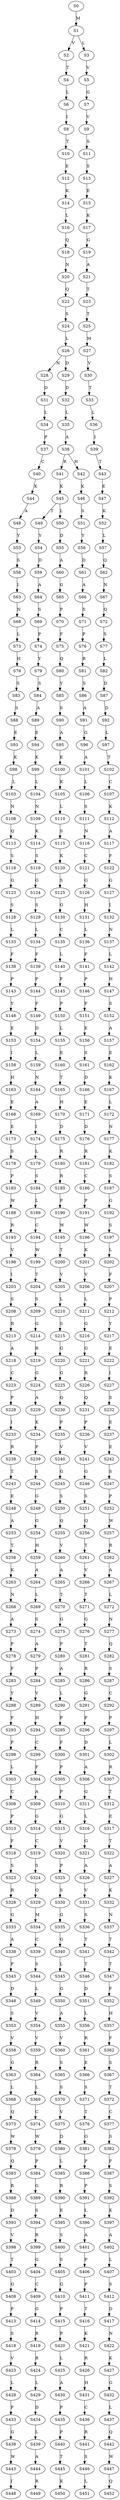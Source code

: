 strict digraph  {
	S0 -> S1 [ label = M ];
	S1 -> S2 [ label = V ];
	S1 -> S3 [ label = L ];
	S2 -> S4 [ label = T ];
	S3 -> S5 [ label = V ];
	S4 -> S6 [ label = L ];
	S5 -> S7 [ label = G ];
	S6 -> S8 [ label = I ];
	S7 -> S9 [ label = V ];
	S8 -> S10 [ label = T ];
	S9 -> S11 [ label = S ];
	S10 -> S12 [ label = E ];
	S11 -> S13 [ label = S ];
	S12 -> S14 [ label = K ];
	S13 -> S15 [ label = E ];
	S14 -> S16 [ label = L ];
	S15 -> S17 [ label = K ];
	S16 -> S18 [ label = Q ];
	S17 -> S19 [ label = G ];
	S18 -> S20 [ label = N ];
	S19 -> S21 [ label = A ];
	S20 -> S22 [ label = Q ];
	S21 -> S23 [ label = T ];
	S22 -> S24 [ label = S ];
	S23 -> S25 [ label = T ];
	S24 -> S26 [ label = L ];
	S25 -> S27 [ label = M ];
	S26 -> S28 [ label = N ];
	S26 -> S29 [ label = D ];
	S27 -> S30 [ label = V ];
	S28 -> S31 [ label = D ];
	S29 -> S32 [ label = D ];
	S30 -> S33 [ label = T ];
	S31 -> S34 [ label = L ];
	S32 -> S35 [ label = L ];
	S33 -> S36 [ label = L ];
	S34 -> S37 [ label = P ];
	S35 -> S38 [ label = A ];
	S36 -> S39 [ label = I ];
	S37 -> S40 [ label = C ];
	S38 -> S41 [ label = R ];
	S38 -> S42 [ label = H ];
	S39 -> S43 [ label = T ];
	S40 -> S44 [ label = K ];
	S41 -> S45 [ label = K ];
	S42 -> S46 [ label = K ];
	S43 -> S47 [ label = E ];
	S44 -> S48 [ label = A ];
	S45 -> S49 [ label = T ];
	S45 -> S50 [ label = L ];
	S46 -> S51 [ label = S ];
	S47 -> S52 [ label = K ];
	S48 -> S53 [ label = Y ];
	S49 -> S54 [ label = Y ];
	S50 -> S55 [ label = D ];
	S51 -> S56 [ label = Y ];
	S52 -> S57 [ label = L ];
	S53 -> S58 [ label = S ];
	S54 -> S59 [ label = D ];
	S55 -> S60 [ label = A ];
	S56 -> S61 [ label = D ];
	S57 -> S62 [ label = Q ];
	S58 -> S63 [ label = I ];
	S59 -> S64 [ label = A ];
	S60 -> S65 [ label = G ];
	S61 -> S66 [ label = A ];
	S62 -> S67 [ label = N ];
	S63 -> S68 [ label = N ];
	S64 -> S69 [ label = S ];
	S65 -> S70 [ label = P ];
	S66 -> S71 [ label = S ];
	S67 -> S72 [ label = Q ];
	S68 -> S73 [ label = L ];
	S69 -> S74 [ label = P ];
	S70 -> S75 [ label = F ];
	S71 -> S76 [ label = P ];
	S72 -> S77 [ label = S ];
	S73 -> S78 [ label = H ];
	S74 -> S79 [ label = Y ];
	S75 -> S80 [ label = Q ];
	S76 -> S81 [ label = R ];
	S77 -> S82 [ label = L ];
	S78 -> S83 [ label = S ];
	S79 -> S84 [ label = S ];
	S80 -> S85 [ label = Y ];
	S81 -> S86 [ label = S ];
	S82 -> S87 [ label = D ];
	S83 -> S88 [ label = S ];
	S84 -> S89 [ label = A ];
	S85 -> S90 [ label = S ];
	S86 -> S91 [ label = A ];
	S87 -> S92 [ label = D ];
	S88 -> S93 [ label = E ];
	S89 -> S94 [ label = E ];
	S90 -> S95 [ label = A ];
	S91 -> S96 [ label = G ];
	S92 -> S97 [ label = L ];
	S93 -> S98 [ label = K ];
	S94 -> S99 [ label = K ];
	S95 -> S100 [ label = E ];
	S96 -> S101 [ label = A ];
	S97 -> S102 [ label = T ];
	S98 -> S103 [ label = L ];
	S99 -> S104 [ label = L ];
	S100 -> S105 [ label = K ];
	S101 -> S106 [ label = L ];
	S102 -> S107 [ label = C ];
	S103 -> S108 [ label = N ];
	S104 -> S109 [ label = N ];
	S105 -> S110 [ label = L ];
	S106 -> S111 [ label = S ];
	S107 -> S112 [ label = K ];
	S108 -> S113 [ label = Q ];
	S109 -> S114 [ label = K ];
	S110 -> S115 [ label = S ];
	S111 -> S116 [ label = N ];
	S112 -> S117 [ label = A ];
	S113 -> S118 [ label = S ];
	S114 -> S119 [ label = S ];
	S115 -> S120 [ label = K ];
	S116 -> S121 [ label = C ];
	S117 -> S122 [ label = F ];
	S118 -> S123 [ label = G ];
	S119 -> S124 [ label = G ];
	S120 -> S125 [ label = S ];
	S121 -> S126 [ label = G ];
	S122 -> S127 [ label = G ];
	S123 -> S128 [ label = S ];
	S124 -> S129 [ label = S ];
	S125 -> S130 [ label = G ];
	S126 -> S131 [ label = H ];
	S127 -> S132 [ label = I ];
	S128 -> S133 [ label = L ];
	S129 -> S134 [ label = L ];
	S130 -> S135 [ label = C ];
	S131 -> S136 [ label = L ];
	S132 -> S137 [ label = N ];
	S133 -> S138 [ label = F ];
	S134 -> S139 [ label = F ];
	S135 -> S140 [ label = L ];
	S136 -> S141 [ label = F ];
	S137 -> S142 [ label = L ];
	S138 -> S143 [ label = P ];
	S139 -> S144 [ label = P ];
	S140 -> S145 [ label = F ];
	S141 -> S146 [ label = P ];
	S142 -> S147 [ label = H ];
	S143 -> S148 [ label = Y ];
	S144 -> S149 [ label = F ];
	S145 -> S150 [ label = P ];
	S146 -> S151 [ label = F ];
	S147 -> S152 [ label = S ];
	S148 -> S153 [ label = E ];
	S149 -> S154 [ label = D ];
	S150 -> S155 [ label = L ];
	S151 -> S156 [ label = E ];
	S152 -> S157 [ label = A ];
	S153 -> S158 [ label = I ];
	S154 -> S159 [ label = L ];
	S155 -> S160 [ label = E ];
	S156 -> S161 [ label = S ];
	S157 -> S162 [ label = E ];
	S158 -> S163 [ label = H ];
	S159 -> S164 [ label = N ];
	S160 -> S165 [ label = T ];
	S161 -> S166 [ label = D ];
	S162 -> S167 [ label = K ];
	S163 -> S168 [ label = E ];
	S164 -> S169 [ label = A ];
	S165 -> S170 [ label = H ];
	S166 -> S171 [ label = E ];
	S167 -> S172 [ label = L ];
	S168 -> S173 [ label = E ];
	S169 -> S174 [ label = I ];
	S170 -> S175 [ label = D ];
	S171 -> S176 [ label = D ];
	S172 -> S177 [ label = N ];
	S173 -> S178 [ label = S ];
	S174 -> S179 [ label = L ];
	S175 -> S180 [ label = R ];
	S176 -> S181 [ label = R ];
	S177 -> S182 [ label = K ];
	S178 -> S183 [ label = P ];
	S179 -> S184 [ label = S ];
	S180 -> S185 [ label = R ];
	S181 -> S186 [ label = C ];
	S182 -> S187 [ label = S ];
	S183 -> S188 [ label = W ];
	S184 -> S189 [ label = L ];
	S185 -> S190 [ label = P ];
	S186 -> S191 [ label = P ];
	S187 -> S192 [ label = G ];
	S188 -> S193 [ label = R ];
	S189 -> S194 [ label = C ];
	S190 -> S195 [ label = W ];
	S191 -> S196 [ label = W ];
	S192 -> S197 [ label = S ];
	S193 -> S198 [ label = V ];
	S194 -> S199 [ label = W ];
	S195 -> S200 [ label = T ];
	S196 -> S201 [ label = K ];
	S197 -> S202 [ label = L ];
	S198 -> S203 [ label = I ];
	S199 -> S204 [ label = T ];
	S200 -> S205 [ label = V ];
	S201 -> S206 [ label = V ];
	S202 -> S207 [ label = F ];
	S203 -> S208 [ label = S ];
	S204 -> S209 [ label = S ];
	S205 -> S210 [ label = L ];
	S206 -> S211 [ label = L ];
	S207 -> S212 [ label = P ];
	S208 -> S213 [ label = R ];
	S209 -> S214 [ label = G ];
	S210 -> S215 [ label = S ];
	S211 -> S216 [ label = G ];
	S212 -> S217 [ label = Y ];
	S213 -> S218 [ label = A ];
	S214 -> S219 [ label = R ];
	S215 -> S220 [ label = G ];
	S216 -> S221 [ label = G ];
	S217 -> S222 [ label = E ];
	S218 -> S223 [ label = C ];
	S219 -> S224 [ label = G ];
	S220 -> S225 [ label = G ];
	S221 -> S226 [ label = R ];
	S222 -> S227 [ label = I ];
	S223 -> S228 [ label = P ];
	S224 -> S229 [ label = A ];
	S225 -> S230 [ label = Q ];
	S226 -> S231 [ label = Q ];
	S227 -> S232 [ label = S ];
	S228 -> S233 [ label = I ];
	S229 -> S234 [ label = K ];
	S230 -> S235 [ label = P ];
	S231 -> S236 [ label = P ];
	S232 -> S237 [ label = E ];
	S233 -> S238 [ label = R ];
	S234 -> S239 [ label = P ];
	S235 -> S240 [ label = V ];
	S236 -> S241 [ label = V ];
	S237 -> S242 [ label = E ];
	S238 -> S243 [ label = T ];
	S239 -> S244 [ label = S ];
	S240 -> S245 [ label = G ];
	S241 -> S246 [ label = G ];
	S242 -> S247 [ label = S ];
	S243 -> S248 [ label = E ];
	S244 -> S249 [ label = G ];
	S245 -> S250 [ label = S ];
	S246 -> S251 [ label = S ];
	S247 -> S252 [ label = P ];
	S248 -> S253 [ label = A ];
	S249 -> S254 [ label = G ];
	S250 -> S255 [ label = Q ];
	S251 -> S256 [ label = Q ];
	S252 -> S257 [ label = W ];
	S253 -> S258 [ label = T ];
	S254 -> S259 [ label = H ];
	S255 -> S260 [ label = V ];
	S256 -> S261 [ label = T ];
	S257 -> S262 [ label = R ];
	S258 -> S263 [ label = K ];
	S259 -> S264 [ label = A ];
	S260 -> S265 [ label = A ];
	S261 -> S266 [ label = V ];
	S262 -> S267 [ label = A ];
	S263 -> S268 [ label = N ];
	S264 -> S269 [ label = L ];
	S265 -> S270 [ label = T ];
	S266 -> S271 [ label = T ];
	S267 -> S272 [ label = L ];
	S268 -> S273 [ label = A ];
	S269 -> S274 [ label = S ];
	S270 -> S275 [ label = G ];
	S271 -> S276 [ label = G ];
	S272 -> S277 [ label = N ];
	S273 -> S278 [ label = P ];
	S274 -> S279 [ label = A ];
	S275 -> S280 [ label = P ];
	S276 -> S281 [ label = T ];
	S277 -> S282 [ label = Q ];
	S278 -> S283 [ label = F ];
	S279 -> S284 [ label = P ];
	S280 -> S285 [ label = A ];
	S281 -> S286 [ label = R ];
	S282 -> S287 [ label = S ];
	S283 -> S288 [ label = Y ];
	S284 -> S289 [ label = V ];
	S285 -> S290 [ label = L ];
	S286 -> S291 [ label = G ];
	S287 -> S292 [ label = C ];
	S288 -> S293 [ label = F ];
	S289 -> S294 [ label = H ];
	S290 -> S295 [ label = P ];
	S291 -> S296 [ label = P ];
	S292 -> S297 [ label = P ];
	S293 -> S298 [ label = P ];
	S294 -> S299 [ label = C ];
	S295 -> S300 [ label = F ];
	S296 -> S301 [ label = D ];
	S297 -> S302 [ label = L ];
	S298 -> S303 [ label = L ];
	S299 -> S304 [ label = F ];
	S300 -> S305 [ label = P ];
	S301 -> S306 [ label = A ];
	S302 -> S307 [ label = R ];
	S303 -> S308 [ label = C ];
	S304 -> S309 [ label = A ];
	S305 -> S310 [ label = P ];
	S306 -> S311 [ label = G ];
	S307 -> S312 [ label = T ];
	S308 -> S313 [ label = P ];
	S309 -> S314 [ label = G ];
	S310 -> S315 [ label = G ];
	S311 -> S316 [ label = L ];
	S312 -> S317 [ label = E ];
	S313 -> S318 [ label = F ];
	S314 -> S319 [ label = C ];
	S315 -> S320 [ label = V ];
	S316 -> S321 [ label = G ];
	S317 -> S322 [ label = T ];
	S318 -> S323 [ label = S ];
	S319 -> S324 [ label = S ];
	S320 -> S325 [ label = P ];
	S321 -> S326 [ label = A ];
	S322 -> S327 [ label = A ];
	S323 -> S328 [ label = R ];
	S324 -> S329 [ label = Q ];
	S325 -> S330 [ label = S ];
	S326 -> S331 [ label = V ];
	S327 -> S332 [ label = K ];
	S328 -> S333 [ label = G ];
	S329 -> S334 [ label = M ];
	S330 -> S335 [ label = G ];
	S331 -> S336 [ label = S ];
	S332 -> S337 [ label = N ];
	S333 -> S338 [ label = A ];
	S334 -> S339 [ label = C ];
	S335 -> S340 [ label = G ];
	S336 -> S341 [ label = T ];
	S337 -> S342 [ label = T ];
	S338 -> S343 [ label = P ];
	S339 -> S344 [ label = S ];
	S340 -> S345 [ label = L ];
	S341 -> S346 [ label = T ];
	S342 -> S347 [ label = T ];
	S343 -> S348 [ label = D ];
	S344 -> S349 [ label = L ];
	S345 -> S350 [ label = G ];
	S346 -> S351 [ label = D ];
	S347 -> S352 [ label = F ];
	S348 -> S353 [ label = S ];
	S349 -> S354 [ label = V ];
	S350 -> S355 [ label = A ];
	S351 -> S356 [ label = L ];
	S352 -> S357 [ label = H ];
	S353 -> S358 [ label = V ];
	S354 -> S359 [ label = V ];
	S355 -> S360 [ label = V ];
	S356 -> S361 [ label = R ];
	S357 -> S362 [ label = F ];
	S358 -> S363 [ label = G ];
	S359 -> S364 [ label = R ];
	S360 -> S365 [ label = S ];
	S361 -> S366 [ label = E ];
	S362 -> S367 [ label = S ];
	S363 -> S368 [ label = L ];
	S364 -> S369 [ label = L ];
	S365 -> S370 [ label = S ];
	S366 -> S371 [ label = S ];
	S367 -> S372 [ label = T ];
	S368 -> S373 [ label = Q ];
	S369 -> S374 [ label = C ];
	S370 -> S375 [ label = V ];
	S371 -> S376 [ label = T ];
	S372 -> S377 [ label = C ];
	S373 -> S378 [ label = W ];
	S374 -> S379 [ label = W ];
	S375 -> S380 [ label = D ];
	S376 -> S381 [ label = G ];
	S377 -> S382 [ label = S ];
	S378 -> S383 [ label = Q ];
	S379 -> S384 [ label = P ];
	S380 -> S385 [ label = L ];
	S381 -> S386 [ label = P ];
	S382 -> S387 [ label = F ];
	S383 -> S388 [ label = R ];
	S384 -> S389 [ label = G ];
	S385 -> S390 [ label = R ];
	S386 -> S391 [ label = P ];
	S387 -> S392 [ label = S ];
	S388 -> S393 [ label = D ];
	S389 -> S394 [ label = S ];
	S390 -> S395 [ label = E ];
	S391 -> S396 [ label = L ];
	S392 -> S397 [ label = K ];
	S393 -> S398 [ label = V ];
	S394 -> S399 [ label = R ];
	S395 -> S400 [ label = S ];
	S396 -> S401 [ label = A ];
	S397 -> S402 [ label = A ];
	S398 -> S403 [ label = T ];
	S399 -> S404 [ label = G ];
	S400 -> S405 [ label = S ];
	S401 -> S406 [ label = P ];
	S402 -> S407 [ label = L ];
	S403 -> S408 [ label = G ];
	S404 -> S409 [ label = C ];
	S405 -> S410 [ label = G ];
	S406 -> S411 [ label = P ];
	S407 -> S412 [ label = S ];
	S408 -> S413 [ label = P ];
	S409 -> S414 [ label = G ];
	S410 -> S415 [ label = P ];
	S411 -> S416 [ label = T ];
	S412 -> S417 [ label = D ];
	S413 -> S418 [ label = S ];
	S414 -> S419 [ label = R ];
	S415 -> S420 [ label = P ];
	S416 -> S421 [ label = K ];
	S417 -> S422 [ label = N ];
	S418 -> S423 [ label = V ];
	S419 -> S424 [ label = R ];
	S420 -> S425 [ label = L ];
	S421 -> S426 [ label = R ];
	S422 -> S427 [ label = K ];
	S423 -> S428 [ label = L ];
	S424 -> S429 [ label = L ];
	S425 -> S430 [ label = A ];
	S426 -> S431 [ label = H ];
	S427 -> S432 [ label = G ];
	S428 -> S433 [ label = P ];
	S429 -> S434 [ label = D ];
	S430 -> S435 [ label = P ];
	S431 -> S436 [ label = C ];
	S432 -> S437 [ label = L ];
	S433 -> S438 [ label = G ];
	S434 -> S439 [ label = L ];
	S435 -> S440 [ label = P ];
	S436 -> S441 [ label = R ];
	S437 -> S442 [ label = Q ];
	S438 -> S443 [ label = W ];
	S439 -> S444 [ label = A ];
	S440 -> S445 [ label = T ];
	S441 -> S446 [ label = S ];
	S442 -> S447 [ label = W ];
	S443 -> S448 [ label = I ];
	S444 -> S449 [ label = R ];
	S445 -> S450 [ label = K ];
	S446 -> S451 [ label = L ];
	S447 -> S452 [ label = Q ];
}
